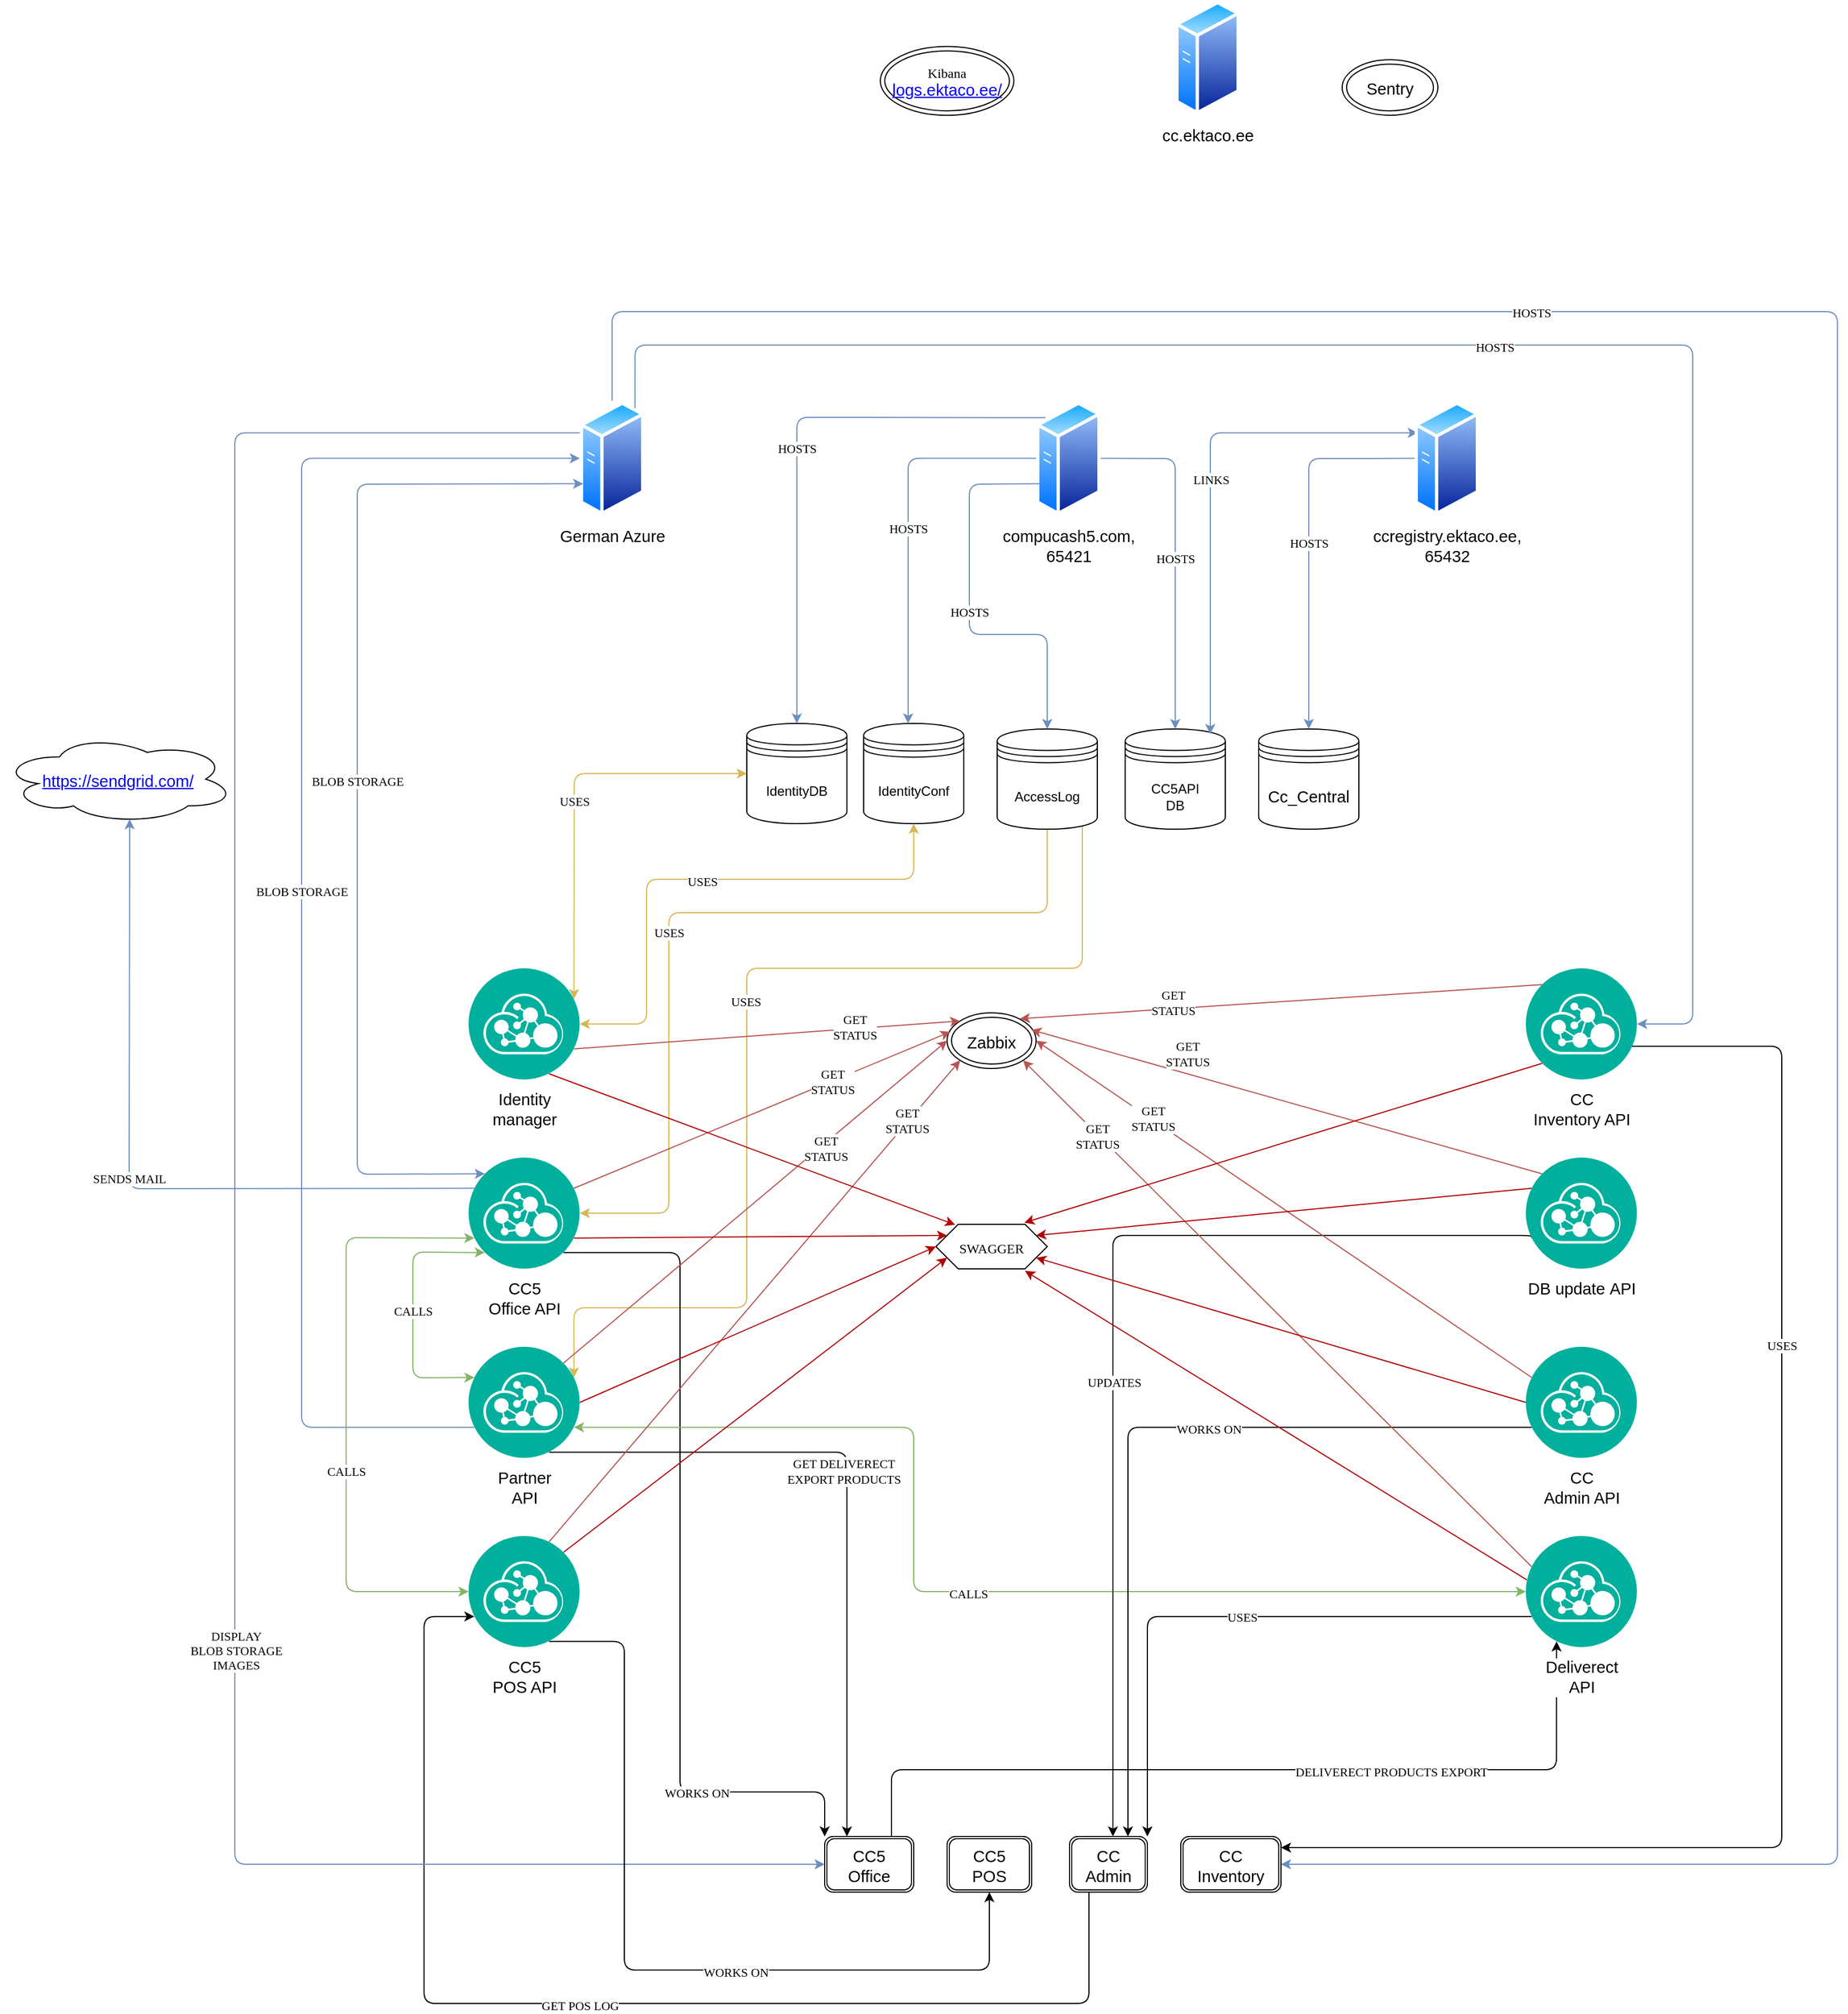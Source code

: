 <mxfile version="14.5.3" type="github">
  <diagram id="cDm67QHPemsHG67ao9OR" name="Page-1">
    <mxGraphModel dx="3445" dy="2470" grid="1" gridSize="10" guides="1" tooltips="1" connect="1" arrows="1" fold="1" page="1" pageScale="1" pageWidth="850" pageHeight="1100" math="0" shadow="0">
      <root>
        <mxCell id="0" />
        <mxCell id="1" parent="0" />
        <mxCell id="4Jlic4GooHUhA-Gu6yfs-1" value="IdentityDB" style="shape=datastore;whiteSpace=wrap;html=1;spacingTop=3;" vertex="1" parent="1">
          <mxGeometry x="10" y="-260" width="90" height="90" as="geometry" />
        </mxCell>
        <mxCell id="4Jlic4GooHUhA-Gu6yfs-2" value="IdentityConf" style="shape=datastore;whiteSpace=wrap;html=1;spacingTop=3;" vertex="1" parent="1">
          <mxGeometry x="115" y="-260" width="90" height="90" as="geometry" />
        </mxCell>
        <mxCell id="4Jlic4GooHUhA-Gu6yfs-3" value="CC5API&lt;br&gt;DB" style="shape=datastore;whiteSpace=wrap;html=1;spacingTop=3;" vertex="1" parent="1">
          <mxGeometry x="350" y="-255" width="90" height="90" as="geometry" />
        </mxCell>
        <mxCell id="4Jlic4GooHUhA-Gu6yfs-59" style="edgeStyle=orthogonalEdgeStyle;rounded=1;orthogonalLoop=1;jettySize=auto;html=1;exitX=0.5;exitY=1;exitDx=0;exitDy=0;entryX=1;entryY=0.5;entryDx=0;entryDy=0;fontFamily=Times New Roman;fillColor=#fff2cc;strokeColor=#d6b656;spacingTop=3;" edge="1" parent="1" source="4Jlic4GooHUhA-Gu6yfs-4" target="4Jlic4GooHUhA-Gu6yfs-15">
          <mxGeometry relative="1" as="geometry">
            <Array as="points">
              <mxPoint x="280" y="-90" />
              <mxPoint x="-60" y="-90" />
              <mxPoint x="-60" y="180" />
            </Array>
          </mxGeometry>
        </mxCell>
        <mxCell id="4Jlic4GooHUhA-Gu6yfs-110" value="USES" style="edgeLabel;html=1;align=center;verticalAlign=middle;resizable=0;points=[];fontFamily=Times New Roman;spacingTop=3;" vertex="1" connectable="0" parent="4Jlic4GooHUhA-Gu6yfs-59">
          <mxGeometry x="0.128" y="-1" relative="1" as="geometry">
            <mxPoint x="1" as="offset" />
          </mxGeometry>
        </mxCell>
        <mxCell id="4Jlic4GooHUhA-Gu6yfs-60" style="edgeStyle=orthogonalEdgeStyle;rounded=1;orthogonalLoop=1;jettySize=auto;html=1;exitX=0.85;exitY=0.95;exitDx=0;exitDy=0;exitPerimeter=0;entryX=1;entryY=0.25;entryDx=0;entryDy=0;fontFamily=Times New Roman;fillColor=#fff2cc;strokeColor=#d6b656;spacingTop=3;" edge="1" parent="1" source="4Jlic4GooHUhA-Gu6yfs-4" target="4Jlic4GooHUhA-Gu6yfs-16">
          <mxGeometry relative="1" as="geometry">
            <Array as="points">
              <mxPoint x="311" y="-40" />
              <mxPoint x="10" y="-40" />
              <mxPoint x="10" y="265" />
              <mxPoint x="-145" y="265" />
            </Array>
          </mxGeometry>
        </mxCell>
        <mxCell id="4Jlic4GooHUhA-Gu6yfs-111" value="USES" style="edgeLabel;html=1;align=center;verticalAlign=middle;resizable=0;points=[];fontFamily=Times New Roman;spacingTop=3;" vertex="1" connectable="0" parent="4Jlic4GooHUhA-Gu6yfs-60">
          <mxGeometry x="-0.037" y="-1" relative="1" as="geometry">
            <mxPoint as="offset" />
          </mxGeometry>
        </mxCell>
        <mxCell id="4Jlic4GooHUhA-Gu6yfs-4" value="AccessLog" style="shape=datastore;whiteSpace=wrap;html=1;spacingTop=3;" vertex="1" parent="1">
          <mxGeometry x="235" y="-255" width="90" height="90" as="geometry" />
        </mxCell>
        <mxCell id="4Jlic4GooHUhA-Gu6yfs-5" value="&lt;span style=&quot;font-size: 11.0pt ; font-family: &amp;#34;calibri&amp;#34; , sans-serif&quot;&gt;Cc_Central&lt;/span&gt;" style="shape=datastore;whiteSpace=wrap;html=1;spacingTop=3;" vertex="1" parent="1">
          <mxGeometry x="470" y="-255" width="90" height="90" as="geometry" />
        </mxCell>
        <mxCell id="4Jlic4GooHUhA-Gu6yfs-43" value="HOSTS" style="edgeStyle=orthogonalEdgeStyle;orthogonalLoop=1;jettySize=auto;html=1;fontFamily=Times New Roman;rounded=1;fillColor=#dae8fc;strokeColor=#6c8ebf;spacingTop=3;" edge="1" parent="1" source="4Jlic4GooHUhA-Gu6yfs-10" target="4Jlic4GooHUhA-Gu6yfs-2">
          <mxGeometry relative="1" as="geometry">
            <Array as="points">
              <mxPoint x="155" y="-498" />
            </Array>
          </mxGeometry>
        </mxCell>
        <mxCell id="4Jlic4GooHUhA-Gu6yfs-10" value="&lt;span style=&quot;font-size: 11.0pt ; font-family: &amp;#34;calibri&amp;#34; , sans-serif&quot;&gt;compucash5.com,&lt;br/&gt;65421&lt;/span&gt;" style="aspect=fixed;perimeter=ellipsePerimeter;html=1;align=center;shadow=0;dashed=0;spacingTop=3;image;image=img/lib/active_directory/generic_server.svg;fontFamily=Times New Roman;" vertex="1" parent="1">
          <mxGeometry x="270" y="-550" width="58" height="103.57" as="geometry" />
        </mxCell>
        <mxCell id="4Jlic4GooHUhA-Gu6yfs-11" value="&lt;span style=&quot;font-size: 11.0pt ; font-family: &amp;#34;calibri&amp;#34; , sans-serif&quot;&gt;cc.ektaco.ee&lt;br&gt;&lt;/span&gt;" style="aspect=fixed;perimeter=ellipsePerimeter;html=1;align=center;shadow=0;dashed=0;spacingTop=3;image;image=img/lib/active_directory/generic_server.svg;fontFamily=Times New Roman;" vertex="1" parent="1">
          <mxGeometry x="395" y="-910" width="58" height="103.57" as="geometry" />
        </mxCell>
        <mxCell id="4Jlic4GooHUhA-Gu6yfs-126" value="LINKS" style="edgeStyle=orthogonalEdgeStyle;rounded=1;orthogonalLoop=1;jettySize=auto;html=1;exitX=0;exitY=0.25;exitDx=0;exitDy=0;entryX=0.85;entryY=0.05;entryDx=0;entryDy=0;entryPerimeter=0;startArrow=classic;startFill=1;endArrow=classic;endFill=1;fontFamily=Times New Roman;fillColor=#dae8fc;strokeColor=#6c8ebf;" edge="1" parent="1" source="4Jlic4GooHUhA-Gu6yfs-12" target="4Jlic4GooHUhA-Gu6yfs-3">
          <mxGeometry relative="1" as="geometry" />
        </mxCell>
        <mxCell id="4Jlic4GooHUhA-Gu6yfs-12" value="&lt;span style=&quot;font-size: 11.0pt ; font-family: &amp;#34;calibri&amp;#34; , sans-serif&quot;&gt;ccregistry.ektaco.ee,&lt;br&gt;65432&lt;/span&gt;" style="aspect=fixed;perimeter=ellipsePerimeter;html=1;align=center;shadow=0;dashed=0;spacingTop=3;image;image=img/lib/active_directory/generic_server.svg;fontFamily=Times New Roman;" vertex="1" parent="1">
          <mxGeometry x="610" y="-550" width="58" height="103.57" as="geometry" />
        </mxCell>
        <mxCell id="4Jlic4GooHUhA-Gu6yfs-66" style="edgeStyle=orthogonalEdgeStyle;rounded=1;orthogonalLoop=1;jettySize=auto;html=1;exitX=1;exitY=1;exitDx=0;exitDy=0;entryX=0;entryY=0;entryDx=0;entryDy=0;startArrow=none;startFill=0;endArrow=classic;endFill=1;fontFamily=Times New Roman;spacingTop=3;" edge="1" parent="1" source="4Jlic4GooHUhA-Gu6yfs-15" target="4Jlic4GooHUhA-Gu6yfs-23">
          <mxGeometry relative="1" as="geometry">
            <Array as="points">
              <mxPoint x="-50" y="215" />
              <mxPoint x="-50" y="700" />
              <mxPoint x="80" y="700" />
            </Array>
          </mxGeometry>
        </mxCell>
        <mxCell id="4Jlic4GooHUhA-Gu6yfs-68" value="WORKS ON" style="edgeLabel;html=1;align=center;verticalAlign=middle;resizable=0;points=[];fontFamily=Times New Roman;spacingTop=3;" vertex="1" connectable="0" parent="4Jlic4GooHUhA-Gu6yfs-66">
          <mxGeometry x="0.59" y="1" relative="1" as="geometry">
            <mxPoint as="offset" />
          </mxGeometry>
        </mxCell>
        <mxCell id="4Jlic4GooHUhA-Gu6yfs-15" value="&lt;span style=&quot;font-size: 11.0pt ; font-family: &amp;#34;calibri&amp;#34; , sans-serif&quot;&gt;&lt;font color=&quot;#000000&quot;&gt;CC5&lt;br/&gt;Office API&lt;/font&gt;&lt;/span&gt;" style="aspect=fixed;perimeter=ellipsePerimeter;html=1;align=center;shadow=0;dashed=0;fontColor=#4277BB;labelBackgroundColor=#ffffff;fontSize=12;spacingTop=3;image;image=img/lib/ibm/management/api_management.svg;" vertex="1" parent="1">
          <mxGeometry x="-240" y="130" width="100" height="100" as="geometry" />
        </mxCell>
        <mxCell id="4Jlic4GooHUhA-Gu6yfs-54" value="BLOB STORAGE" style="edgeStyle=orthogonalEdgeStyle;rounded=1;orthogonalLoop=1;jettySize=auto;html=1;exitX=0;exitY=0.75;exitDx=0;exitDy=0;entryX=0;entryY=0.5;entryDx=0;entryDy=0;fontFamily=Times New Roman;fillColor=#dae8fc;strokeColor=#6c8ebf;spacingTop=3;" edge="1" parent="1" source="4Jlic4GooHUhA-Gu6yfs-16" target="4Jlic4GooHUhA-Gu6yfs-34">
          <mxGeometry relative="1" as="geometry">
            <Array as="points">
              <mxPoint x="-390" y="372" />
              <mxPoint x="-390" y="-498" />
            </Array>
          </mxGeometry>
        </mxCell>
        <mxCell id="4Jlic4GooHUhA-Gu6yfs-55" value="CALLS" style="edgeStyle=orthogonalEdgeStyle;orthogonalLoop=1;jettySize=auto;html=1;exitX=1;exitY=0.75;exitDx=0;exitDy=0;fontFamily=Times New Roman;startArrow=classic;startFill=1;rounded=1;fillColor=#d5e8d4;strokeColor=#82b366;spacingTop=3;entryX=0;entryY=0.5;entryDx=0;entryDy=0;" edge="1" parent="1" source="4Jlic4GooHUhA-Gu6yfs-16" target="4Jlic4GooHUhA-Gu6yfs-33">
          <mxGeometry relative="1" as="geometry">
            <mxPoint x="593" y="400" as="targetPoint" />
            <Array as="points">
              <mxPoint x="160" y="372" />
              <mxPoint x="160" y="520" />
            </Array>
          </mxGeometry>
        </mxCell>
        <mxCell id="4Jlic4GooHUhA-Gu6yfs-70" style="edgeStyle=orthogonalEdgeStyle;rounded=1;orthogonalLoop=1;jettySize=auto;html=1;exitX=0.75;exitY=1;exitDx=0;exitDy=0;entryX=0.25;entryY=0;entryDx=0;entryDy=0;startArrow=none;startFill=0;endArrow=classic;endFill=1;fontFamily=Times New Roman;spacingTop=3;" edge="1" parent="1" source="4Jlic4GooHUhA-Gu6yfs-16" target="4Jlic4GooHUhA-Gu6yfs-23">
          <mxGeometry relative="1" as="geometry">
            <Array as="points">
              <mxPoint x="100" y="395" />
            </Array>
          </mxGeometry>
        </mxCell>
        <mxCell id="4Jlic4GooHUhA-Gu6yfs-73" value="GET DELIVERECT &lt;br&gt;EXPORT PRODUCTS" style="edgeLabel;html=1;align=center;verticalAlign=middle;resizable=0;points=[];fontFamily=Times New Roman;spacingTop=3;" vertex="1" connectable="0" parent="4Jlic4GooHUhA-Gu6yfs-70">
          <mxGeometry x="-0.077" y="-3" relative="1" as="geometry">
            <mxPoint as="offset" />
          </mxGeometry>
        </mxCell>
        <mxCell id="4Jlic4GooHUhA-Gu6yfs-79" style="edgeStyle=orthogonalEdgeStyle;rounded=1;orthogonalLoop=1;jettySize=auto;html=1;exitX=0;exitY=0.75;exitDx=0;exitDy=0;startArrow=none;startFill=0;endArrow=classic;endFill=1;fontFamily=Times New Roman;entryX=0.75;entryY=0;entryDx=0;entryDy=0;spacingTop=3;" edge="1" parent="1" source="4Jlic4GooHUhA-Gu6yfs-17" target="4Jlic4GooHUhA-Gu6yfs-25">
          <mxGeometry relative="1" as="geometry" />
        </mxCell>
        <mxCell id="4Jlic4GooHUhA-Gu6yfs-80" value="WORKS ON" style="edgeLabel;html=1;align=center;verticalAlign=middle;resizable=0;points=[];fontFamily=Times New Roman;spacingTop=3;" vertex="1" connectable="0" parent="4Jlic4GooHUhA-Gu6yfs-79">
          <mxGeometry x="-0.203" relative="1" as="geometry">
            <mxPoint as="offset" />
          </mxGeometry>
        </mxCell>
        <mxCell id="4Jlic4GooHUhA-Gu6yfs-17" value="&lt;span style=&quot;font-size: 11.0pt ; font-family: &amp;#34;calibri&amp;#34; , sans-serif&quot;&gt;&lt;font color=&quot;#000000&quot;&gt;CC&lt;br/&gt;Admin API&lt;/font&gt;&lt;/span&gt;" style="aspect=fixed;perimeter=ellipsePerimeter;html=1;align=center;shadow=0;dashed=0;fontColor=#4277BB;labelBackgroundColor=#ffffff;fontSize=12;spacingTop=3;image;image=img/lib/ibm/management/api_management.svg;" vertex="1" parent="1">
          <mxGeometry x="710" y="300" width="100" height="100" as="geometry" />
        </mxCell>
        <mxCell id="4Jlic4GooHUhA-Gu6yfs-89" style="edgeStyle=orthogonalEdgeStyle;rounded=1;orthogonalLoop=1;jettySize=auto;html=1;startArrow=none;startFill=0;endArrow=classic;endFill=1;fontFamily=Times New Roman;spacingTop=3;" edge="1" parent="1">
          <mxGeometry relative="1" as="geometry">
            <mxPoint x="805" y="30" as="sourcePoint" />
            <mxPoint x="490" y="750" as="targetPoint" />
            <Array as="points">
              <mxPoint x="940" y="30" />
              <mxPoint x="940" y="750" />
            </Array>
          </mxGeometry>
        </mxCell>
        <mxCell id="4Jlic4GooHUhA-Gu6yfs-90" value="USES" style="edgeLabel;html=1;align=center;verticalAlign=middle;resizable=0;points=[];fontFamily=Times New Roman;spacingTop=3;" vertex="1" connectable="0" parent="4Jlic4GooHUhA-Gu6yfs-89">
          <mxGeometry x="-0.384" relative="1" as="geometry">
            <mxPoint as="offset" />
          </mxGeometry>
        </mxCell>
        <mxCell id="4Jlic4GooHUhA-Gu6yfs-18" value="&lt;span style=&quot;font-size: 11.0pt ; font-family: &amp;#34;calibri&amp;#34; , sans-serif&quot;&gt;&lt;font color=&quot;#000000&quot;&gt;CC&lt;br/&gt;Inventory API&lt;/font&gt;&lt;/span&gt;" style="aspect=fixed;perimeter=ellipsePerimeter;html=1;align=center;shadow=0;dashed=0;fontColor=#4277BB;labelBackgroundColor=#ffffff;fontSize=12;spacingTop=3;image;image=img/lib/ibm/management/api_management.svg;" vertex="1" parent="1">
          <mxGeometry x="710" y="-40" width="100" height="100" as="geometry" />
        </mxCell>
        <mxCell id="4Jlic4GooHUhA-Gu6yfs-81" style="edgeStyle=orthogonalEdgeStyle;rounded=1;orthogonalLoop=1;jettySize=auto;html=1;exitX=0;exitY=0.75;exitDx=0;exitDy=0;startArrow=none;startFill=0;endArrow=classic;endFill=1;fontFamily=Times New Roman;spacingTop=3;" edge="1" parent="1" source="4Jlic4GooHUhA-Gu6yfs-19" target="4Jlic4GooHUhA-Gu6yfs-25">
          <mxGeometry relative="1" as="geometry">
            <Array as="points">
              <mxPoint x="715" y="200" />
              <mxPoint x="339" y="200" />
            </Array>
          </mxGeometry>
        </mxCell>
        <mxCell id="4Jlic4GooHUhA-Gu6yfs-82" value="UPDATES" style="edgeLabel;html=1;align=center;verticalAlign=middle;resizable=0;points=[];fontFamily=Times New Roman;spacingTop=3;" vertex="1" connectable="0" parent="4Jlic4GooHUhA-Gu6yfs-81">
          <mxGeometry x="-0.385" y="1" relative="1" as="geometry">
            <mxPoint x="-95.3" y="128.94" as="offset" />
          </mxGeometry>
        </mxCell>
        <mxCell id="4Jlic4GooHUhA-Gu6yfs-19" value="&lt;span style=&quot;font-size: 11.0pt ; font-family: &amp;#34;calibri&amp;#34; , sans-serif&quot;&gt;&lt;font color=&quot;#000000&quot;&gt;DB update&amp;nbsp;API&lt;/font&gt;&lt;/span&gt;" style="aspect=fixed;perimeter=ellipsePerimeter;html=1;align=center;shadow=0;dashed=0;fontColor=#4277BB;labelBackgroundColor=#ffffff;fontSize=12;spacingTop=3;image;image=img/lib/ibm/management/api_management.svg;" vertex="1" parent="1">
          <mxGeometry x="710" y="130" width="100" height="100" as="geometry" />
        </mxCell>
        <mxCell id="4Jlic4GooHUhA-Gu6yfs-20" value="&lt;span style=&quot;font-size: 11.0pt ; font-family: &amp;#34;calibri&amp;#34; , sans-serif&quot;&gt;&lt;font color=&quot;#000000&quot;&gt;Identity&lt;br/&gt;manager&lt;/font&gt;&lt;/span&gt;" style="aspect=fixed;perimeter=ellipsePerimeter;html=1;align=center;shadow=0;dashed=0;fontColor=#4277BB;labelBackgroundColor=#ffffff;fontSize=12;spacingTop=3;image;image=img/lib/ibm/management/api_management.svg;" vertex="1" parent="1">
          <mxGeometry x="-240" y="-40" width="100" height="100" as="geometry" />
        </mxCell>
        <mxCell id="4Jlic4GooHUhA-Gu6yfs-23" value="&lt;span style=&quot;font-size: 11.0pt ; font-family: &amp;#34;calibri&amp;#34; , sans-serif&quot;&gt;CC5&lt;br/&gt;Office&lt;/span&gt;" style="shape=ext;double=1;rounded=1;whiteSpace=wrap;html=1;fontFamily=Times New Roman;spacingTop=3;" vertex="1" parent="1">
          <mxGeometry x="80" y="740" width="80" height="50" as="geometry" />
        </mxCell>
        <mxCell id="4Jlic4GooHUhA-Gu6yfs-24" value="&lt;span style=&quot;font-size: 11.0pt ; font-family: &amp;#34;calibri&amp;#34; , sans-serif&quot;&gt;CC5&lt;br/&gt;POS&lt;/span&gt;" style="shape=ext;double=1;rounded=1;whiteSpace=wrap;html=1;fontFamily=Times New Roman;spacingTop=3;" vertex="1" parent="1">
          <mxGeometry x="190" y="740" width="76" height="50" as="geometry" />
        </mxCell>
        <mxCell id="4Jlic4GooHUhA-Gu6yfs-86" style="edgeStyle=orthogonalEdgeStyle;rounded=1;orthogonalLoop=1;jettySize=auto;html=1;exitX=0.25;exitY=1;exitDx=0;exitDy=0;entryX=0;entryY=0.75;entryDx=0;entryDy=0;startArrow=none;startFill=0;endArrow=classic;endFill=1;fontFamily=Times New Roman;spacingTop=3;" edge="1" parent="1" source="4Jlic4GooHUhA-Gu6yfs-25" target="4Jlic4GooHUhA-Gu6yfs-36">
          <mxGeometry relative="1" as="geometry">
            <Array as="points">
              <mxPoint x="318" y="890" />
              <mxPoint x="-280" y="890" />
              <mxPoint x="-280" y="542" />
            </Array>
          </mxGeometry>
        </mxCell>
        <mxCell id="4Jlic4GooHUhA-Gu6yfs-87" value="GET POS LOG" style="edgeLabel;html=1;align=center;verticalAlign=middle;resizable=0;points=[];fontFamily=Times New Roman;spacingTop=3;" vertex="1" connectable="0" parent="4Jlic4GooHUhA-Gu6yfs-86">
          <mxGeometry x="-0.017" relative="1" as="geometry">
            <mxPoint x="-21.86" as="offset" />
          </mxGeometry>
        </mxCell>
        <mxCell id="4Jlic4GooHUhA-Gu6yfs-25" value="&lt;span style=&quot;font-size: 11.0pt ; font-family: &amp;#34;calibri&amp;#34; , sans-serif&quot;&gt;CC&lt;br/&gt;Admin&lt;/span&gt;" style="shape=ext;double=1;rounded=1;whiteSpace=wrap;html=1;fontFamily=Times New Roman;spacingTop=3;" vertex="1" parent="1">
          <mxGeometry x="300" y="740" width="70" height="50" as="geometry" />
        </mxCell>
        <mxCell id="4Jlic4GooHUhA-Gu6yfs-91" style="edgeStyle=orthogonalEdgeStyle;rounded=1;orthogonalLoop=1;jettySize=auto;html=1;exitX=1;exitY=0.5;exitDx=0;exitDy=0;startArrow=classic;startFill=1;endArrow=none;endFill=0;fontFamily=Times New Roman;entryX=0.5;entryY=0;entryDx=0;entryDy=0;fillColor=#dae8fc;strokeColor=#6c8ebf;spacingTop=3;" edge="1" parent="1" source="4Jlic4GooHUhA-Gu6yfs-26" target="4Jlic4GooHUhA-Gu6yfs-34">
          <mxGeometry relative="1" as="geometry">
            <mxPoint x="760" y="-430" as="targetPoint" />
            <Array as="points">
              <mxPoint x="990" y="765" />
              <mxPoint x="990" y="-630" />
              <mxPoint x="-111" y="-630" />
            </Array>
          </mxGeometry>
        </mxCell>
        <mxCell id="4Jlic4GooHUhA-Gu6yfs-92" value="HOSTS" style="edgeLabel;html=1;align=center;verticalAlign=middle;resizable=0;points=[];fontFamily=Times New Roman;spacingTop=3;" vertex="1" connectable="0" parent="4Jlic4GooHUhA-Gu6yfs-91">
          <mxGeometry x="0.411" y="-1" relative="1" as="geometry">
            <mxPoint as="offset" />
          </mxGeometry>
        </mxCell>
        <mxCell id="4Jlic4GooHUhA-Gu6yfs-26" value="&lt;span style=&quot;font-size: 11.0pt ; font-family: &amp;#34;calibri&amp;#34; , sans-serif&quot;&gt;CC&lt;br/&gt;Inventory&lt;/span&gt;" style="shape=ext;double=1;rounded=1;whiteSpace=wrap;html=1;fontFamily=Times New Roman;spacingTop=3;" vertex="1" parent="1">
          <mxGeometry x="400" y="740" width="90" height="50" as="geometry" />
        </mxCell>
        <mxCell id="4Jlic4GooHUhA-Gu6yfs-28" value="&lt;span style=&quot;font-size: 11.0pt ; font-family: &amp;#34;calibri&amp;#34; , sans-serif&quot;&gt;Zabbix&lt;/span&gt;" style="ellipse;shape=doubleEllipse;whiteSpace=wrap;html=1;fontFamily=Times New Roman;spacingTop=3;" vertex="1" parent="1">
          <mxGeometry x="190" width="80" height="50" as="geometry" />
        </mxCell>
        <mxCell id="4Jlic4GooHUhA-Gu6yfs-29" value="Kibana&lt;br&gt;&lt;span style=&quot;font-size: 11pt ; font-family: &amp;#34;calibri&amp;#34; , sans-serif&quot;&gt;&lt;a href=&quot;https://logs.ektaco.ee/&quot;&gt;&lt;font color=&quot;#0000ff&quot;&gt;logs.ektaco.ee/&lt;/font&gt;&lt;/a&gt;&lt;/span&gt;" style="ellipse;shape=doubleEllipse;whiteSpace=wrap;html=1;fontFamily=Times New Roman;spacingTop=3;" vertex="1" parent="1">
          <mxGeometry x="130" y="-868.21" width="120" height="61.78" as="geometry" />
        </mxCell>
        <mxCell id="4Jlic4GooHUhA-Gu6yfs-30" value="&lt;span style=&quot;font-size: 11.0pt ; font-family: &amp;#34;calibri&amp;#34; , sans-serif&quot;&gt;Sentry&lt;/span&gt;" style="ellipse;shape=doubleEllipse;whiteSpace=wrap;html=1;fontFamily=Times New Roman;spacingTop=3;" vertex="1" parent="1">
          <mxGeometry x="545" y="-856.43" width="86" height="50" as="geometry" />
        </mxCell>
        <mxCell id="4Jlic4GooHUhA-Gu6yfs-32" value="SWAGGER" style="whiteSpace=wrap;html=1;shape=mxgraph.basic.octagon2;align=center;verticalAlign=middle;dx=15;fontFamily=Times New Roman;spacingTop=3;" vertex="1" parent="1">
          <mxGeometry x="180" y="190" width="100" height="40" as="geometry" />
        </mxCell>
        <mxCell id="4Jlic4GooHUhA-Gu6yfs-69" value="DELIVERECT PRODUCTS EXPORT" style="edgeStyle=orthogonalEdgeStyle;rounded=1;orthogonalLoop=1;jettySize=auto;html=1;exitX=0.25;exitY=1;exitDx=0;exitDy=0;entryX=0.75;entryY=0;entryDx=0;entryDy=0;startArrow=classic;startFill=1;endArrow=none;endFill=0;fontFamily=Times New Roman;spacingTop=3;" edge="1" parent="1" source="4Jlic4GooHUhA-Gu6yfs-33" target="4Jlic4GooHUhA-Gu6yfs-23">
          <mxGeometry x="-0.32" relative="1" as="geometry">
            <Array as="points">
              <mxPoint x="738" y="680" />
              <mxPoint x="140" y="680" />
            </Array>
            <mxPoint x="-1" as="offset" />
          </mxGeometry>
        </mxCell>
        <mxCell id="4Jlic4GooHUhA-Gu6yfs-83" style="edgeStyle=orthogonalEdgeStyle;rounded=1;orthogonalLoop=1;jettySize=auto;html=1;exitX=0;exitY=0.75;exitDx=0;exitDy=0;entryX=1;entryY=0;entryDx=0;entryDy=0;startArrow=none;startFill=0;endArrow=classic;endFill=1;fontFamily=Times New Roman;spacingTop=3;" edge="1" parent="1" source="4Jlic4GooHUhA-Gu6yfs-33" target="4Jlic4GooHUhA-Gu6yfs-25">
          <mxGeometry relative="1" as="geometry" />
        </mxCell>
        <mxCell id="4Jlic4GooHUhA-Gu6yfs-84" value="USES" style="edgeLabel;html=1;align=center;verticalAlign=middle;resizable=0;points=[];fontFamily=Times New Roman;spacingTop=3;" vertex="1" connectable="0" parent="4Jlic4GooHUhA-Gu6yfs-83">
          <mxGeometry x="-0.04" y="-1" relative="1" as="geometry">
            <mxPoint as="offset" />
          </mxGeometry>
        </mxCell>
        <mxCell id="4Jlic4GooHUhA-Gu6yfs-61" value="HOSTS" style="edgeStyle=orthogonalEdgeStyle;rounded=1;orthogonalLoop=1;jettySize=auto;html=1;exitX=1;exitY=0;exitDx=0;exitDy=0;entryX=1;entryY=0.5;entryDx=0;entryDy=0;fontFamily=Times New Roman;fillColor=#dae8fc;strokeColor=#6c8ebf;spacingTop=3;" edge="1" parent="1" source="4Jlic4GooHUhA-Gu6yfs-34" target="4Jlic4GooHUhA-Gu6yfs-18">
          <mxGeometry relative="1" as="geometry">
            <Array as="points">
              <mxPoint x="-91" y="-600" />
              <mxPoint x="860" y="-600" />
              <mxPoint x="860" y="10" />
            </Array>
          </mxGeometry>
        </mxCell>
        <mxCell id="4Jlic4GooHUhA-Gu6yfs-75" style="edgeStyle=orthogonalEdgeStyle;rounded=1;orthogonalLoop=1;jettySize=auto;html=1;startArrow=none;startFill=0;endArrow=classic;endFill=1;fontFamily=Times New Roman;entryX=0;entryY=0.5;entryDx=0;entryDy=0;fillColor=#dae8fc;strokeColor=#6c8ebf;spacingTop=3;exitX=0;exitY=0.25;exitDx=0;exitDy=0;" edge="1" parent="1" source="4Jlic4GooHUhA-Gu6yfs-34" target="4Jlic4GooHUhA-Gu6yfs-23">
          <mxGeometry relative="1" as="geometry">
            <mxPoint x="-160" y="582.0" as="targetPoint" />
            <mxPoint x="-450" y="-510" as="sourcePoint" />
            <Array as="points">
              <mxPoint x="-450" y="-521" />
              <mxPoint x="-450" y="765" />
            </Array>
          </mxGeometry>
        </mxCell>
        <mxCell id="4Jlic4GooHUhA-Gu6yfs-76" value="DISPLAY&lt;br&gt;BLOB STORAGE&lt;br&gt;IMAGES" style="edgeLabel;html=1;align=center;verticalAlign=middle;resizable=0;points=[];fontFamily=Times New Roman;spacingTop=3;" vertex="1" connectable="0" parent="4Jlic4GooHUhA-Gu6yfs-75">
          <mxGeometry x="0.32" y="1" relative="1" as="geometry">
            <mxPoint as="offset" />
          </mxGeometry>
        </mxCell>
        <mxCell id="4Jlic4GooHUhA-Gu6yfs-34" value="&lt;font face=&quot;calibri, sans-serif&quot;&gt;&lt;span style=&quot;font-size: 14.667px&quot;&gt;German Azure&lt;/span&gt;&lt;/font&gt;" style="aspect=fixed;perimeter=ellipsePerimeter;html=1;align=center;shadow=0;dashed=0;spacingTop=3;image;image=img/lib/active_directory/generic_server.svg;fontFamily=Times New Roman;" vertex="1" parent="1">
          <mxGeometry x="-140" y="-550" width="58" height="103.57" as="geometry" />
        </mxCell>
        <mxCell id="4Jlic4GooHUhA-Gu6yfs-77" style="edgeStyle=orthogonalEdgeStyle;rounded=1;orthogonalLoop=1;jettySize=auto;html=1;exitX=0.75;exitY=1;exitDx=0;exitDy=0;startArrow=none;startFill=0;endArrow=classic;endFill=1;fontFamily=Times New Roman;spacingTop=3;entryX=0.5;entryY=1;entryDx=0;entryDy=0;" edge="1" parent="1" source="4Jlic4GooHUhA-Gu6yfs-36" target="4Jlic4GooHUhA-Gu6yfs-24">
          <mxGeometry relative="1" as="geometry">
            <mxPoint x="-139.929" y="530.001" as="sourcePoint" />
            <mxPoint x="228" y="820" as="targetPoint" />
            <Array as="points">
              <mxPoint x="-100" y="565" />
              <mxPoint x="-100" y="860" />
              <mxPoint x="228" y="860" />
            </Array>
          </mxGeometry>
        </mxCell>
        <mxCell id="4Jlic4GooHUhA-Gu6yfs-78" value="WORKS ON" style="edgeLabel;html=1;align=center;verticalAlign=middle;resizable=0;points=[];fontFamily=Times New Roman;spacingTop=3;" vertex="1" connectable="0" parent="4Jlic4GooHUhA-Gu6yfs-77">
          <mxGeometry x="0.525" y="-3" relative="1" as="geometry">
            <mxPoint x="-116.85" y="-3" as="offset" />
          </mxGeometry>
        </mxCell>
        <mxCell id="4Jlic4GooHUhA-Gu6yfs-36" value="&lt;span style=&quot;font-size: 11.0pt ; font-family: &amp;#34;calibri&amp;#34; , sans-serif&quot;&gt;&lt;font color=&quot;#000000&quot;&gt;CC5&lt;br&gt;POS API&lt;/font&gt;&lt;/span&gt;" style="aspect=fixed;perimeter=ellipsePerimeter;html=1;align=center;shadow=0;dashed=0;fontColor=#4277BB;labelBackgroundColor=#ffffff;fontSize=12;spacingTop=3;image;image=img/lib/ibm/management/api_management.svg;" vertex="1" parent="1">
          <mxGeometry x="-240" y="470" width="100" height="100" as="geometry" />
        </mxCell>
        <mxCell id="4Jlic4GooHUhA-Gu6yfs-40" value="USES" style="endArrow=classic;startArrow=classic;html=1;fontFamily=Times New Roman;exitX=1;exitY=0.25;exitDx=0;exitDy=0;entryX=0;entryY=0.5;entryDx=0;entryDy=0;fillColor=#fff2cc;strokeColor=#d6b656;spacingTop=3;" edge="1" parent="1" source="4Jlic4GooHUhA-Gu6yfs-20" target="4Jlic4GooHUhA-Gu6yfs-1">
          <mxGeometry width="50" height="50" relative="1" as="geometry">
            <mxPoint x="450" y="100" as="sourcePoint" />
            <mxPoint x="500" y="50" as="targetPoint" />
            <Array as="points">
              <mxPoint x="-145" y="-215" />
            </Array>
          </mxGeometry>
        </mxCell>
        <mxCell id="4Jlic4GooHUhA-Gu6yfs-41" value="USES" style="endArrow=classic;startArrow=classic;html=1;fontFamily=Times New Roman;exitX=1;exitY=0.5;exitDx=0;exitDy=0;entryX=0.5;entryY=1;entryDx=0;entryDy=0;fillColor=#fff2cc;strokeColor=#d6b656;spacingTop=3;" edge="1" parent="1" source="4Jlic4GooHUhA-Gu6yfs-20" target="4Jlic4GooHUhA-Gu6yfs-2">
          <mxGeometry width="50" height="50" relative="1" as="geometry">
            <mxPoint x="450" y="100" as="sourcePoint" />
            <mxPoint x="500" y="50" as="targetPoint" />
            <Array as="points">
              <mxPoint x="-80" y="10" />
              <mxPoint x="-80" y="-120" />
              <mxPoint x="160" y="-120" />
            </Array>
          </mxGeometry>
        </mxCell>
        <mxCell id="4Jlic4GooHUhA-Gu6yfs-42" value="HOSTS" style="endArrow=none;startArrow=classic;html=1;fontFamily=Times New Roman;exitX=0.5;exitY=0;exitDx=0;exitDy=0;entryX=0;entryY=0;entryDx=0;entryDy=0;startFill=1;endFill=0;rounded=1;fillColor=#dae8fc;strokeColor=#6c8ebf;spacingTop=3;" edge="1" parent="1" source="4Jlic4GooHUhA-Gu6yfs-1" target="4Jlic4GooHUhA-Gu6yfs-10">
          <mxGeometry width="50" height="50" relative="1" as="geometry">
            <mxPoint x="450" y="-110" as="sourcePoint" />
            <mxPoint x="500" y="-160" as="targetPoint" />
            <Array as="points">
              <mxPoint x="55" y="-535" />
            </Array>
          </mxGeometry>
        </mxCell>
        <mxCell id="4Jlic4GooHUhA-Gu6yfs-45" value="HOSTS" style="endArrow=classic;startArrow=none;html=1;fontFamily=Times New Roman;exitX=0;exitY=0.75;exitDx=0;exitDy=0;entryX=0.5;entryY=0;entryDx=0;entryDy=0;startFill=0;rounded=1;fillColor=#dae8fc;strokeColor=#6c8ebf;spacingTop=3;" edge="1" parent="1" source="4Jlic4GooHUhA-Gu6yfs-10" target="4Jlic4GooHUhA-Gu6yfs-4">
          <mxGeometry width="50" height="50" relative="1" as="geometry">
            <mxPoint x="330" y="-140" as="sourcePoint" />
            <mxPoint x="380" y="-190" as="targetPoint" />
            <Array as="points">
              <mxPoint x="210" y="-475" />
              <mxPoint x="210" y="-430" />
              <mxPoint x="210" y="-340" />
              <mxPoint x="280" y="-340" />
            </Array>
          </mxGeometry>
        </mxCell>
        <mxCell id="4Jlic4GooHUhA-Gu6yfs-46" value="HOSTS" style="endArrow=none;startArrow=classic;html=1;fontFamily=Times New Roman;entryX=1;entryY=0.5;entryDx=0;entryDy=0;exitX=0.5;exitY=0;exitDx=0;exitDy=0;rounded=1;endFill=0;fillColor=#dae8fc;strokeColor=#6c8ebf;spacingTop=3;" edge="1" parent="1" source="4Jlic4GooHUhA-Gu6yfs-3" target="4Jlic4GooHUhA-Gu6yfs-10">
          <mxGeometry width="50" height="50" relative="1" as="geometry">
            <mxPoint x="330" y="10" as="sourcePoint" />
            <mxPoint x="380" y="-40" as="targetPoint" />
            <Array as="points">
              <mxPoint x="395" y="-498" />
            </Array>
          </mxGeometry>
        </mxCell>
        <mxCell id="4Jlic4GooHUhA-Gu6yfs-47" value="HOSTS" style="endArrow=none;startArrow=classic;html=1;fontFamily=Times New Roman;entryX=0;entryY=0.5;entryDx=0;entryDy=0;exitX=0.5;exitY=0;exitDx=0;exitDy=0;fillColor=#dae8fc;strokeColor=#6c8ebf;spacingTop=3;endFill=0;" edge="1" parent="1" source="4Jlic4GooHUhA-Gu6yfs-5" target="4Jlic4GooHUhA-Gu6yfs-12">
          <mxGeometry width="50" height="50" relative="1" as="geometry">
            <mxPoint x="370" y="-150" as="sourcePoint" />
            <mxPoint x="420" y="-200" as="targetPoint" />
            <Array as="points">
              <mxPoint x="515" y="-498" />
              <mxPoint x="560" y="-498" />
            </Array>
          </mxGeometry>
        </mxCell>
        <mxCell id="4Jlic4GooHUhA-Gu6yfs-48" value="CALLS" style="endArrow=classic;startArrow=classic;html=1;fontFamily=Times New Roman;exitX=0;exitY=0.5;exitDx=0;exitDy=0;entryX=0;entryY=0.75;entryDx=0;entryDy=0;fillColor=#d5e8d4;strokeColor=#82b366;spacingTop=3;" edge="1" parent="1" source="4Jlic4GooHUhA-Gu6yfs-36" target="4Jlic4GooHUhA-Gu6yfs-15">
          <mxGeometry x="-0.19" width="50" height="50" relative="1" as="geometry">
            <mxPoint x="370" y="370" as="sourcePoint" />
            <mxPoint x="420" y="320" as="targetPoint" />
            <Array as="points">
              <mxPoint x="-350" y="520" />
              <mxPoint x="-350" y="202" />
            </Array>
            <mxPoint as="offset" />
          </mxGeometry>
        </mxCell>
        <mxCell id="4Jlic4GooHUhA-Gu6yfs-49" value="CALLS" style="endArrow=classic;startArrow=classic;html=1;fontFamily=Times New Roman;exitX=0;exitY=0.25;exitDx=0;exitDy=0;entryX=0;entryY=1;entryDx=0;entryDy=0;fillColor=#d5e8d4;strokeColor=#82b366;spacingTop=3;" edge="1" parent="1" source="4Jlic4GooHUhA-Gu6yfs-16" target="4Jlic4GooHUhA-Gu6yfs-15">
          <mxGeometry width="50" height="50" relative="1" as="geometry">
            <mxPoint x="370" y="320" as="sourcePoint" />
            <mxPoint x="420" y="270" as="targetPoint" />
            <Array as="points">
              <mxPoint x="-290" y="328" />
              <mxPoint x="-290" y="260" />
              <mxPoint x="-290" y="215" />
            </Array>
          </mxGeometry>
        </mxCell>
        <mxCell id="4Jlic4GooHUhA-Gu6yfs-52" value="BLOB STORAGE" style="endArrow=classic;startArrow=classic;html=1;fontFamily=Times New Roman;exitX=0;exitY=0;exitDx=0;exitDy=0;entryX=0;entryY=0.75;entryDx=0;entryDy=0;fillColor=#dae8fc;strokeColor=#6c8ebf;spacingTop=3;" edge="1" parent="1" source="4Jlic4GooHUhA-Gu6yfs-15" target="4Jlic4GooHUhA-Gu6yfs-34">
          <mxGeometry width="50" height="50" relative="1" as="geometry">
            <mxPoint x="240" y="280" as="sourcePoint" />
            <mxPoint x="290" y="230" as="targetPoint" />
            <Array as="points">
              <mxPoint x="-340" y="145" />
              <mxPoint x="-340" y="-270" />
              <mxPoint x="-340" y="-475" />
            </Array>
          </mxGeometry>
        </mxCell>
        <mxCell id="4Jlic4GooHUhA-Gu6yfs-63" value="&lt;span style=&quot;font-size: 11.0pt ; font-family: &amp;#34;calibri&amp;#34; , sans-serif&quot;&gt;&lt;a href=&quot;https://sendgrid.com/&quot;&gt;https://sendgrid.com/&lt;/a&gt;&lt;/span&gt;" style="ellipse;shape=cloud;whiteSpace=wrap;html=1;fontFamily=Times New Roman;spacingTop=3;" vertex="1" parent="1">
          <mxGeometry x="-660" y="-250" width="210" height="80" as="geometry" />
        </mxCell>
        <mxCell id="4Jlic4GooHUhA-Gu6yfs-65" value="SENDS MAIL" style="endArrow=classic;html=1;fontFamily=Times New Roman;exitX=0;exitY=0.25;exitDx=0;exitDy=0;entryX=0.55;entryY=0.95;entryDx=0;entryDy=0;entryPerimeter=0;fillColor=#dae8fc;strokeColor=#6c8ebf;spacingTop=3;" edge="1" parent="1" source="4Jlic4GooHUhA-Gu6yfs-15" target="4Jlic4GooHUhA-Gu6yfs-63">
          <mxGeometry width="50" height="50" relative="1" as="geometry">
            <mxPoint x="310" y="250" as="sourcePoint" />
            <mxPoint x="360" y="200" as="targetPoint" />
            <Array as="points">
              <mxPoint x="-545" y="158" />
            </Array>
          </mxGeometry>
        </mxCell>
        <mxCell id="4Jlic4GooHUhA-Gu6yfs-95" value="" style="endArrow=none;startArrow=classic;html=1;fontFamily=Times New Roman;exitX=0.818;exitY=0.106;exitDx=0;exitDy=0;exitPerimeter=0;fillColor=#f8cecc;strokeColor=#b85450;entryX=0;entryY=0;entryDx=0;entryDy=0;endFill=0;spacingTop=3;" edge="1" parent="1" source="4Jlic4GooHUhA-Gu6yfs-28" target="4Jlic4GooHUhA-Gu6yfs-18">
          <mxGeometry width="50" height="50" relative="1" as="geometry">
            <mxPoint x="290" y="230" as="sourcePoint" />
            <mxPoint x="340" y="120" as="targetPoint" />
          </mxGeometry>
        </mxCell>
        <mxCell id="4Jlic4GooHUhA-Gu6yfs-104" value="GET&lt;br&gt;STATUS" style="edgeLabel;html=1;align=center;verticalAlign=middle;resizable=0;points=[];fontFamily=Times New Roman;spacingTop=3;" vertex="1" connectable="0" parent="4Jlic4GooHUhA-Gu6yfs-95">
          <mxGeometry x="-0.287" relative="1" as="geometry">
            <mxPoint x="-29.45" y="-4.77" as="offset" />
          </mxGeometry>
        </mxCell>
        <mxCell id="4Jlic4GooHUhA-Gu6yfs-96" value="" style="endArrow=none;startArrow=classic;html=1;fontFamily=Times New Roman;exitX=0.946;exitY=0.305;exitDx=0;exitDy=0;fillColor=#f8cecc;strokeColor=#b85450;entryX=0;entryY=0;entryDx=0;entryDy=0;exitPerimeter=0;endFill=0;spacingTop=3;" edge="1" parent="1" source="4Jlic4GooHUhA-Gu6yfs-28" target="4Jlic4GooHUhA-Gu6yfs-19">
          <mxGeometry width="50" height="50" relative="1" as="geometry">
            <mxPoint x="260" y="250" as="sourcePoint" />
            <mxPoint x="360" y="140" as="targetPoint" />
          </mxGeometry>
        </mxCell>
        <mxCell id="4Jlic4GooHUhA-Gu6yfs-109" value="GET&lt;br&gt;STATUS" style="edgeLabel;html=1;align=center;verticalAlign=middle;resizable=0;points=[];fontFamily=Times New Roman;spacingTop=3;" vertex="1" connectable="0" parent="4Jlic4GooHUhA-Gu6yfs-96">
          <mxGeometry x="0.411" relative="1" as="geometry">
            <mxPoint x="-184.11" y="-71.47" as="offset" />
          </mxGeometry>
        </mxCell>
        <mxCell id="4Jlic4GooHUhA-Gu6yfs-97" value="" style="endArrow=none;startArrow=classic;html=1;fontFamily=Times New Roman;exitX=1;exitY=0.5;exitDx=0;exitDy=0;fillColor=#f8cecc;strokeColor=#b85450;entryX=0;entryY=0.25;entryDx=0;entryDy=0;endFill=0;spacingTop=3;" edge="1" parent="1" source="4Jlic4GooHUhA-Gu6yfs-28" target="4Jlic4GooHUhA-Gu6yfs-17">
          <mxGeometry width="50" height="50" relative="1" as="geometry">
            <mxPoint x="260" y="250" as="sourcePoint" />
            <mxPoint x="370" y="190" as="targetPoint" />
          </mxGeometry>
        </mxCell>
        <mxCell id="4Jlic4GooHUhA-Gu6yfs-127" value="GET&lt;br&gt;STATUS" style="edgeLabel;html=1;align=center;verticalAlign=middle;resizable=0;points=[];fontFamily=Times New Roman;" vertex="1" connectable="0" parent="4Jlic4GooHUhA-Gu6yfs-97">
          <mxGeometry x="-0.53" y="2" relative="1" as="geometry">
            <mxPoint x="-1" as="offset" />
          </mxGeometry>
        </mxCell>
        <mxCell id="4Jlic4GooHUhA-Gu6yfs-98" value="" style="endArrow=none;startArrow=classic;html=1;fontFamily=Times New Roman;exitX=1;exitY=1;exitDx=0;exitDy=0;fillColor=#f8cecc;strokeColor=#b85450;entryX=0;entryY=0.25;entryDx=0;entryDy=0;endFill=0;spacingTop=3;" edge="1" parent="1" source="4Jlic4GooHUhA-Gu6yfs-28" target="4Jlic4GooHUhA-Gu6yfs-33">
          <mxGeometry width="50" height="50" relative="1" as="geometry">
            <mxPoint x="260" y="250" as="sourcePoint" />
            <mxPoint x="380" y="240" as="targetPoint" />
          </mxGeometry>
        </mxCell>
        <mxCell id="4Jlic4GooHUhA-Gu6yfs-107" value="GET&lt;br&gt;STATUS" style="edgeLabel;html=1;align=center;verticalAlign=middle;resizable=0;points=[];fontFamily=Times New Roman;spacingTop=3;" vertex="1" connectable="0" parent="4Jlic4GooHUhA-Gu6yfs-98">
          <mxGeometry x="0.413" y="2" relative="1" as="geometry">
            <mxPoint x="-257.55" y="-253.03" as="offset" />
          </mxGeometry>
        </mxCell>
        <mxCell id="4Jlic4GooHUhA-Gu6yfs-99" value="" style="endArrow=none;startArrow=classic;html=1;fontFamily=Times New Roman;exitX=0;exitY=0;exitDx=0;exitDy=0;fillColor=#f8cecc;strokeColor=#b85450;entryX=1;entryY=0.75;entryDx=0;entryDy=0;endFill=0;spacingTop=3;" edge="1" parent="1" source="4Jlic4GooHUhA-Gu6yfs-28" target="4Jlic4GooHUhA-Gu6yfs-20">
          <mxGeometry width="50" height="50" relative="1" as="geometry">
            <mxPoint x="260" y="190" as="sourcePoint" />
            <mxPoint x="160" y="140" as="targetPoint" />
          </mxGeometry>
        </mxCell>
        <mxCell id="4Jlic4GooHUhA-Gu6yfs-103" value="GET&lt;br&gt;STATUS" style="edgeLabel;html=1;align=center;verticalAlign=middle;resizable=0;points=[];fontFamily=Times New Roman;spacingTop=3;" vertex="1" connectable="0" parent="4Jlic4GooHUhA-Gu6yfs-99">
          <mxGeometry x="0.375" relative="1" as="geometry">
            <mxPoint x="142.95" y="-13.46" as="offset" />
          </mxGeometry>
        </mxCell>
        <mxCell id="4Jlic4GooHUhA-Gu6yfs-100" value="" style="endArrow=none;startArrow=classic;html=1;fontFamily=Times New Roman;exitX=0.038;exitY=0.34;exitDx=0;exitDy=0;exitPerimeter=0;fillColor=#f8cecc;strokeColor=#b85450;entryX=1;entryY=0.25;entryDx=0;entryDy=0;endFill=0;spacingTop=3;" edge="1" parent="1" source="4Jlic4GooHUhA-Gu6yfs-28" target="4Jlic4GooHUhA-Gu6yfs-15">
          <mxGeometry width="50" height="50" relative="1" as="geometry">
            <mxPoint x="270" y="200" as="sourcePoint" />
            <mxPoint x="140" y="160" as="targetPoint" />
          </mxGeometry>
        </mxCell>
        <mxCell id="4Jlic4GooHUhA-Gu6yfs-106" value="GET&lt;br&gt;STATUS" style="edgeLabel;html=1;align=center;verticalAlign=middle;resizable=0;points=[];fontFamily=Times New Roman;spacingTop=3;" vertex="1" connectable="0" parent="4Jlic4GooHUhA-Gu6yfs-100">
          <mxGeometry x="-0.377" y="-1" relative="1" as="geometry">
            <mxPoint x="-1" as="offset" />
          </mxGeometry>
        </mxCell>
        <mxCell id="4Jlic4GooHUhA-Gu6yfs-101" value="" style="endArrow=none;startArrow=classic;html=1;fontFamily=Times New Roman;exitX=0;exitY=0.5;exitDx=0;exitDy=0;fillColor=#f8cecc;strokeColor=#b85450;entryX=1;entryY=0;entryDx=0;entryDy=0;endFill=0;spacingTop=3;" edge="1" parent="1" source="4Jlic4GooHUhA-Gu6yfs-28" target="4Jlic4GooHUhA-Gu6yfs-16">
          <mxGeometry width="50" height="50" relative="1" as="geometry">
            <mxPoint x="260" y="250" as="sourcePoint" />
            <mxPoint x="110" y="205" as="targetPoint" />
          </mxGeometry>
        </mxCell>
        <mxCell id="4Jlic4GooHUhA-Gu6yfs-105" value="GET&lt;br&gt;STATUS" style="edgeLabel;html=1;align=center;verticalAlign=middle;resizable=0;points=[];fontFamily=Times New Roman;spacingTop=3;" vertex="1" connectable="0" parent="4Jlic4GooHUhA-Gu6yfs-101">
          <mxGeometry x="0.372" y="1" relative="1" as="geometry">
            <mxPoint x="126.75" y="-104.75" as="offset" />
          </mxGeometry>
        </mxCell>
        <mxCell id="4Jlic4GooHUhA-Gu6yfs-102" value="" style="endArrow=classic;startArrow=none;html=1;fontFamily=Times New Roman;entryX=0;entryY=1;entryDx=0;entryDy=0;fillColor=#f8cecc;strokeColor=#b85450;startFill=0;spacingTop=3;exitX=0.75;exitY=0;exitDx=0;exitDy=0;" edge="1" parent="1" source="4Jlic4GooHUhA-Gu6yfs-36" target="4Jlic4GooHUhA-Gu6yfs-28">
          <mxGeometry width="50" height="50" relative="1" as="geometry">
            <mxPoint x="-20" y="379" as="sourcePoint" />
            <mxPoint x="310" y="200" as="targetPoint" />
          </mxGeometry>
        </mxCell>
        <mxCell id="4Jlic4GooHUhA-Gu6yfs-108" value="GET&lt;br&gt;STATUS" style="edgeLabel;html=1;align=center;verticalAlign=middle;resizable=0;points=[];fontFamily=Times New Roman;spacingTop=3;" vertex="1" connectable="0" parent="4Jlic4GooHUhA-Gu6yfs-102">
          <mxGeometry x="0.751" y="2" relative="1" as="geometry">
            <mxPoint as="offset" />
          </mxGeometry>
        </mxCell>
        <mxCell id="4Jlic4GooHUhA-Gu6yfs-113" value="" style="endArrow=classic;html=1;fontFamily=Times New Roman;exitX=0.75;exitY=1;exitDx=0;exitDy=0;spacingTop=3;entryX=0.172;entryY=0.01;entryDx=0;entryDy=0;entryPerimeter=0;fillColor=#e51400;strokeColor=#B20000;" edge="1" parent="1" source="4Jlic4GooHUhA-Gu6yfs-20" target="4Jlic4GooHUhA-Gu6yfs-32">
          <mxGeometry width="50" height="50" relative="1" as="geometry">
            <mxPoint x="300" y="160" as="sourcePoint" />
            <mxPoint x="350" y="110" as="targetPoint" />
          </mxGeometry>
        </mxCell>
        <mxCell id="4Jlic4GooHUhA-Gu6yfs-115" value="" style="endArrow=classic;html=1;fontFamily=Times New Roman;exitX=1;exitY=0.75;exitDx=0;exitDy=0;entryX=0;entryY=0;entryDx=10;entryDy=10;entryPerimeter=0;spacingTop=3;fillColor=#e51400;strokeColor=#B20000;" edge="1" parent="1" source="4Jlic4GooHUhA-Gu6yfs-15" target="4Jlic4GooHUhA-Gu6yfs-32">
          <mxGeometry width="50" height="50" relative="1" as="geometry">
            <mxPoint x="300" y="160" as="sourcePoint" />
            <mxPoint x="350" y="110" as="targetPoint" />
          </mxGeometry>
        </mxCell>
        <mxCell id="4Jlic4GooHUhA-Gu6yfs-116" value="" style="endArrow=classic;html=1;fontFamily=Times New Roman;exitX=1;exitY=0;exitDx=0;exitDy=0;entryX=0;entryY=0;entryDx=10;entryDy=30;entryPerimeter=0;spacingTop=3;fillColor=#e51400;strokeColor=#B20000;" edge="1" parent="1" source="4Jlic4GooHUhA-Gu6yfs-36" target="4Jlic4GooHUhA-Gu6yfs-32">
          <mxGeometry width="50" height="50" relative="1" as="geometry">
            <mxPoint x="300" y="160" as="sourcePoint" />
            <mxPoint x="350" y="110" as="targetPoint" />
          </mxGeometry>
        </mxCell>
        <mxCell id="4Jlic4GooHUhA-Gu6yfs-117" value="" style="endArrow=classic;html=1;fontFamily=Times New Roman;exitX=1;exitY=0.5;exitDx=0;exitDy=0;entryX=0;entryY=0.5;entryDx=0;entryDy=0;entryPerimeter=0;spacingTop=3;fillColor=#e51400;strokeColor=#B20000;" edge="1" parent="1" source="4Jlic4GooHUhA-Gu6yfs-16" target="4Jlic4GooHUhA-Gu6yfs-32">
          <mxGeometry width="50" height="50" relative="1" as="geometry">
            <mxPoint x="300" y="160" as="sourcePoint" />
            <mxPoint x="350" y="110" as="targetPoint" />
          </mxGeometry>
        </mxCell>
        <mxCell id="4Jlic4GooHUhA-Gu6yfs-118" value="" style="endArrow=classic;html=1;fontFamily=Times New Roman;exitX=0.009;exitY=0.394;exitDx=0;exitDy=0;exitPerimeter=0;entryX=0.8;entryY=1.045;entryDx=0;entryDy=0;entryPerimeter=0;spacingTop=3;fillColor=#e51400;strokeColor=#B20000;" edge="1" parent="1" source="4Jlic4GooHUhA-Gu6yfs-33" target="4Jlic4GooHUhA-Gu6yfs-32">
          <mxGeometry width="50" height="50" relative="1" as="geometry">
            <mxPoint x="300" y="160" as="sourcePoint" />
            <mxPoint x="350" y="110" as="targetPoint" />
          </mxGeometry>
        </mxCell>
        <mxCell id="4Jlic4GooHUhA-Gu6yfs-119" value="" style="endArrow=classic;html=1;fontFamily=Times New Roman;exitX=0;exitY=0.5;exitDx=0;exitDy=0;spacingTop=3;entryX=0;entryY=0;entryDx=90;entryDy=30;entryPerimeter=0;fillColor=#e51400;strokeColor=#B20000;" edge="1" parent="1" source="4Jlic4GooHUhA-Gu6yfs-17" target="4Jlic4GooHUhA-Gu6yfs-32">
          <mxGeometry width="50" height="50" relative="1" as="geometry">
            <mxPoint x="340" y="150" as="sourcePoint" />
            <mxPoint x="390" y="100" as="targetPoint" />
          </mxGeometry>
        </mxCell>
        <mxCell id="4Jlic4GooHUhA-Gu6yfs-120" value="" style="endArrow=classic;html=1;fontFamily=Times New Roman;exitX=0;exitY=0.25;exitDx=0;exitDy=0;entryX=0;entryY=0;entryDx=90;entryDy=10;entryPerimeter=0;spacingTop=3;fillColor=#e51400;strokeColor=#B20000;" edge="1" parent="1" source="4Jlic4GooHUhA-Gu6yfs-19" target="4Jlic4GooHUhA-Gu6yfs-32">
          <mxGeometry width="50" height="50" relative="1" as="geometry">
            <mxPoint x="340" y="150" as="sourcePoint" />
            <mxPoint x="390" y="100" as="targetPoint" />
          </mxGeometry>
        </mxCell>
        <mxCell id="4Jlic4GooHUhA-Gu6yfs-121" value="" style="endArrow=classic;html=1;fontFamily=Times New Roman;exitX=0;exitY=1;exitDx=0;exitDy=0;spacingTop=3;entryX=0.794;entryY=-0.037;entryDx=0;entryDy=0;entryPerimeter=0;fillColor=#e51400;strokeColor=#B20000;" edge="1" parent="1" source="4Jlic4GooHUhA-Gu6yfs-18" target="4Jlic4GooHUhA-Gu6yfs-32">
          <mxGeometry width="50" height="50" relative="1" as="geometry">
            <mxPoint x="340" y="150" as="sourcePoint" />
            <mxPoint x="390" y="100" as="targetPoint" />
          </mxGeometry>
        </mxCell>
        <mxCell id="4Jlic4GooHUhA-Gu6yfs-16" value="&lt;span style=&quot;font-size: 11.0pt ; font-family: &amp;#34;calibri&amp;#34; , sans-serif&quot;&gt;&lt;font color=&quot;#000000&quot;&gt;Partner&lt;br/&gt;API&lt;/font&gt;&lt;/span&gt;" style="aspect=fixed;perimeter=ellipsePerimeter;html=1;align=center;shadow=0;dashed=0;fontColor=#4277BB;labelBackgroundColor=#ffffff;fontSize=12;spacingTop=3;image;image=img/lib/ibm/management/api_management.svg;" vertex="1" parent="1">
          <mxGeometry x="-240" y="300.0" width="100" height="100" as="geometry" />
        </mxCell>
        <mxCell id="4Jlic4GooHUhA-Gu6yfs-33" value="&lt;span style=&quot;font-size: 11.0pt ; font-family: &amp;#34;calibri&amp;#34; , sans-serif&quot;&gt;&lt;font color=&quot;#000000&quot;&gt;Deliverect&lt;br/&gt;API&lt;/font&gt;&lt;/span&gt;" style="aspect=fixed;perimeter=ellipsePerimeter;html=1;align=center;shadow=0;dashed=0;fontColor=#4277BB;labelBackgroundColor=#ffffff;fontSize=12;spacingTop=3;image;image=img/lib/ibm/management/api_management.svg;" vertex="1" parent="1">
          <mxGeometry x="710" y="470" width="100" height="100" as="geometry" />
        </mxCell>
      </root>
    </mxGraphModel>
  </diagram>
</mxfile>
